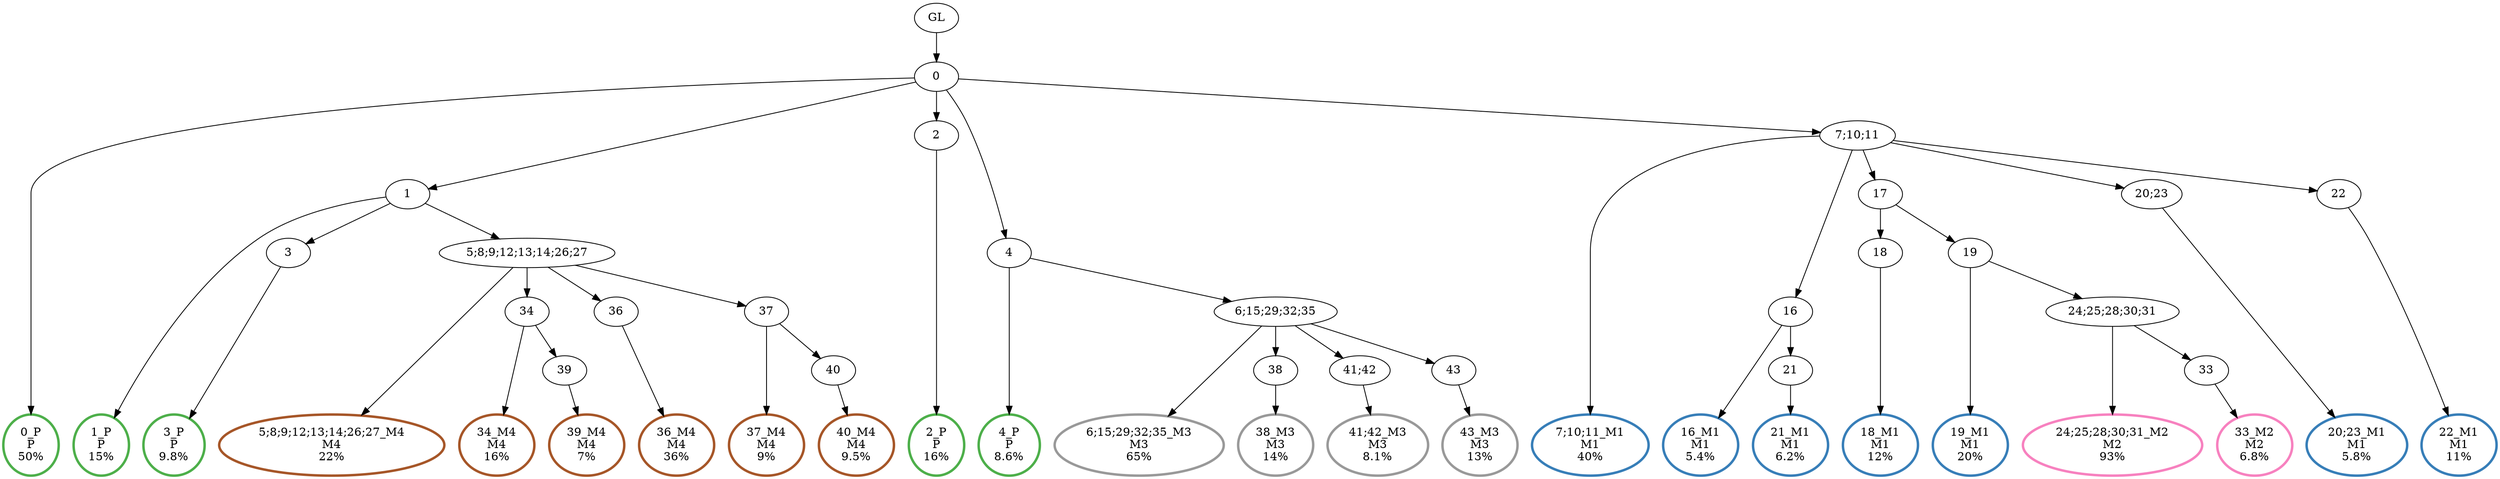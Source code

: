 digraph T {
	{
		rank=same
		47 [penwidth=3,colorscheme=set19,color=3,label="0_P\nP\n50%"]
		45 [penwidth=3,colorscheme=set19,color=3,label="1_P\nP\n15%"]
		43 [penwidth=3,colorscheme=set19,color=3,label="3_P\nP\n9.8%"]
		41 [penwidth=3,colorscheme=set19,color=3,label="2_P\nP\n16%"]
		39 [penwidth=3,colorscheme=set19,color=3,label="4_P\nP\n8.6%"]
		37 [penwidth=3,colorscheme=set19,color=2,label="7;10;11_M1\nM1\n40%"]
		35 [penwidth=3,colorscheme=set19,color=2,label="16_M1\nM1\n5.4%"]
		33 [penwidth=3,colorscheme=set19,color=2,label="21_M1\nM1\n6.2%"]
		30 [penwidth=3,colorscheme=set19,color=2,label="18_M1\nM1\n12%"]
		28 [penwidth=3,colorscheme=set19,color=2,label="19_M1\nM1\n20%"]
		26 [penwidth=3,colorscheme=set19,color=2,label="20;23_M1\nM1\n5.8%"]
		24 [penwidth=3,colorscheme=set19,color=2,label="22_M1\nM1\n11%"]
		22 [penwidth=3,colorscheme=set19,color=8,label="24;25;28;30;31_M2\nM2\n93%"]
		20 [penwidth=3,colorscheme=set19,color=8,label="33_M2\nM2\n6.8%"]
		18 [penwidth=3,colorscheme=set19,color=9,label="6;15;29;32;35_M3\nM3\n65%"]
		16 [penwidth=3,colorscheme=set19,color=9,label="38_M3\nM3\n14%"]
		14 [penwidth=3,colorscheme=set19,color=9,label="41;42_M3\nM3\n8.1%"]
		12 [penwidth=3,colorscheme=set19,color=9,label="43_M3\nM3\n13%"]
		10 [penwidth=3,colorscheme=set19,color=7,label="5;8;9;12;13;14;26;27_M4\nM4\n22%"]
		8 [penwidth=3,colorscheme=set19,color=7,label="34_M4\nM4\n16%"]
		6 [penwidth=3,colorscheme=set19,color=7,label="39_M4\nM4\n7%"]
		4 [penwidth=3,colorscheme=set19,color=7,label="36_M4\nM4\n36%"]
		2 [penwidth=3,colorscheme=set19,color=7,label="37_M4\nM4\n9%"]
		0 [penwidth=3,colorscheme=set19,color=7,label="40_M4\nM4\n9.5%"]
	}
	49 [label="GL"]
	48 [label="0"]
	46 [label="1"]
	44 [label="3"]
	42 [label="2"]
	40 [label="4"]
	38 [label="7;10;11"]
	36 [label="16"]
	34 [label="21"]
	32 [label="17"]
	31 [label="18"]
	29 [label="19"]
	27 [label="20;23"]
	25 [label="22"]
	23 [label="24;25;28;30;31"]
	21 [label="33"]
	19 [label="6;15;29;32;35"]
	17 [label="38"]
	15 [label="41;42"]
	13 [label="43"]
	11 [label="5;8;9;12;13;14;26;27"]
	9 [label="34"]
	7 [label="39"]
	5 [label="36"]
	3 [label="37"]
	1 [label="40"]
	49 -> 48
	48 -> 47
	48 -> 46
	48 -> 42
	48 -> 40
	48 -> 38
	46 -> 45
	46 -> 44
	46 -> 11
	44 -> 43
	42 -> 41
	40 -> 39
	40 -> 19
	38 -> 37
	38 -> 36
	38 -> 32
	38 -> 27
	38 -> 25
	36 -> 35
	36 -> 34
	34 -> 33
	32 -> 31
	32 -> 29
	31 -> 30
	29 -> 28
	29 -> 23
	27 -> 26
	25 -> 24
	23 -> 22
	23 -> 21
	21 -> 20
	19 -> 18
	19 -> 17
	19 -> 15
	19 -> 13
	17 -> 16
	15 -> 14
	13 -> 12
	11 -> 10
	11 -> 9
	11 -> 5
	11 -> 3
	9 -> 8
	9 -> 7
	7 -> 6
	5 -> 4
	3 -> 2
	3 -> 1
	1 -> 0
}
